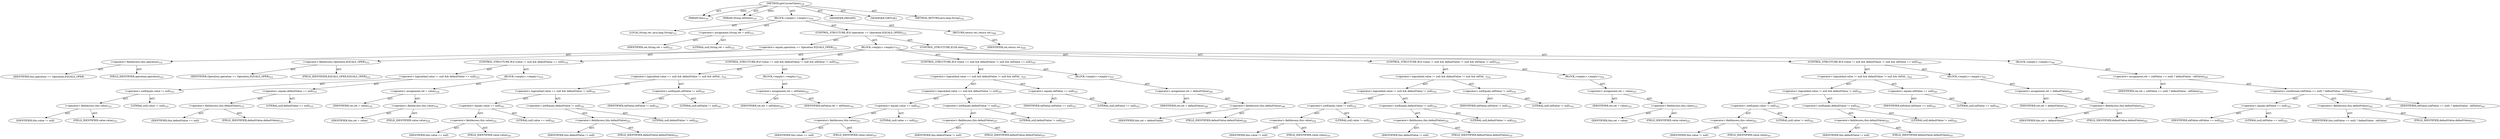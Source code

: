 digraph "getCurrentValue" {  
"111669149717" [label = <(METHOD,getCurrentValue)<SUB>530</SUB>> ]
"115964117028" [label = <(PARAM,this)<SUB>530</SUB>> ]
"115964117029" [label = <(PARAM,String oldValue)<SUB>530</SUB>> ]
"25769803869" [label = <(BLOCK,&lt;empty&gt;,&lt;empty&gt;)<SUB>530</SUB>> ]
"94489280544" [label = <(LOCAL,String ret: java.lang.String)<SUB>531</SUB>> ]
"30064771373" [label = <(&lt;operator&gt;.assignment,String ret = null)<SUB>531</SUB>> ]
"68719476975" [label = <(IDENTIFIER,ret,String ret = null)<SUB>531</SUB>> ]
"90194313256" [label = <(LITERAL,null,String ret = null)<SUB>531</SUB>> ]
"47244640315" [label = <(CONTROL_STRUCTURE,IF,if (operation == Operation.EQUALS_OPER))<SUB>532</SUB>> ]
"30064771374" [label = <(&lt;operator&gt;.equals,operation == Operation.EQUALS_OPER)<SUB>532</SUB>> ]
"30064771375" [label = <(&lt;operator&gt;.fieldAccess,this.operation)<SUB>532</SUB>> ]
"68719476976" [label = <(IDENTIFIER,this,operation == Operation.EQUALS_OPER)> ]
"55834574930" [label = <(FIELD_IDENTIFIER,operation,operation)<SUB>532</SUB>> ]
"30064771376" [label = <(&lt;operator&gt;.fieldAccess,Operation.EQUALS_OPER)<SUB>532</SUB>> ]
"68719476977" [label = <(IDENTIFIER,Operation,operation == Operation.EQUALS_OPER)<SUB>532</SUB>> ]
"55834574931" [label = <(FIELD_IDENTIFIER,EQUALS_OPER,EQUALS_OPER)<SUB>532</SUB>> ]
"25769803870" [label = <(BLOCK,&lt;empty&gt;,&lt;empty&gt;)<SUB>532</SUB>> ]
"47244640316" [label = <(CONTROL_STRUCTURE,IF,if (value != null &amp;&amp; defaultValue == null))<SUB>535</SUB>> ]
"30064771377" [label = <(&lt;operator&gt;.logicalAnd,value != null &amp;&amp; defaultValue == null)<SUB>535</SUB>> ]
"30064771378" [label = <(&lt;operator&gt;.notEquals,value != null)<SUB>535</SUB>> ]
"30064771379" [label = <(&lt;operator&gt;.fieldAccess,this.value)<SUB>535</SUB>> ]
"68719476978" [label = <(IDENTIFIER,this,value != null)> ]
"55834574932" [label = <(FIELD_IDENTIFIER,value,value)<SUB>535</SUB>> ]
"90194313257" [label = <(LITERAL,null,value != null)<SUB>535</SUB>> ]
"30064771380" [label = <(&lt;operator&gt;.equals,defaultValue == null)<SUB>535</SUB>> ]
"30064771381" [label = <(&lt;operator&gt;.fieldAccess,this.defaultValue)<SUB>535</SUB>> ]
"68719476979" [label = <(IDENTIFIER,this,defaultValue == null)> ]
"55834574933" [label = <(FIELD_IDENTIFIER,defaultValue,defaultValue)<SUB>535</SUB>> ]
"90194313258" [label = <(LITERAL,null,defaultValue == null)<SUB>535</SUB>> ]
"25769803871" [label = <(BLOCK,&lt;empty&gt;,&lt;empty&gt;)<SUB>535</SUB>> ]
"30064771382" [label = <(&lt;operator&gt;.assignment,ret = value)<SUB>536</SUB>> ]
"68719476980" [label = <(IDENTIFIER,ret,ret = value)<SUB>536</SUB>> ]
"30064771383" [label = <(&lt;operator&gt;.fieldAccess,this.value)<SUB>536</SUB>> ]
"68719476981" [label = <(IDENTIFIER,this,ret = value)> ]
"55834574934" [label = <(FIELD_IDENTIFIER,value,value)<SUB>536</SUB>> ]
"47244640317" [label = <(CONTROL_STRUCTURE,IF,if (value == null &amp;&amp; defaultValue != null &amp;&amp; oldValue != null))<SUB>541</SUB>> ]
"30064771384" [label = <(&lt;operator&gt;.logicalAnd,value == null &amp;&amp; defaultValue != null &amp;&amp; oldVal...)<SUB>541</SUB>> ]
"30064771385" [label = <(&lt;operator&gt;.logicalAnd,value == null &amp;&amp; defaultValue != null)<SUB>541</SUB>> ]
"30064771386" [label = <(&lt;operator&gt;.equals,value == null)<SUB>541</SUB>> ]
"30064771387" [label = <(&lt;operator&gt;.fieldAccess,this.value)<SUB>541</SUB>> ]
"68719476982" [label = <(IDENTIFIER,this,value == null)> ]
"55834574935" [label = <(FIELD_IDENTIFIER,value,value)<SUB>541</SUB>> ]
"90194313259" [label = <(LITERAL,null,value == null)<SUB>541</SUB>> ]
"30064771388" [label = <(&lt;operator&gt;.notEquals,defaultValue != null)<SUB>541</SUB>> ]
"30064771389" [label = <(&lt;operator&gt;.fieldAccess,this.defaultValue)<SUB>541</SUB>> ]
"68719476983" [label = <(IDENTIFIER,this,defaultValue != null)> ]
"55834574936" [label = <(FIELD_IDENTIFIER,defaultValue,defaultValue)<SUB>541</SUB>> ]
"90194313260" [label = <(LITERAL,null,defaultValue != null)<SUB>541</SUB>> ]
"30064771390" [label = <(&lt;operator&gt;.notEquals,oldValue != null)<SUB>541</SUB>> ]
"68719476984" [label = <(IDENTIFIER,oldValue,oldValue != null)<SUB>541</SUB>> ]
"90194313261" [label = <(LITERAL,null,oldValue != null)<SUB>541</SUB>> ]
"25769803872" [label = <(BLOCK,&lt;empty&gt;,&lt;empty&gt;)<SUB>541</SUB>> ]
"30064771391" [label = <(&lt;operator&gt;.assignment,ret = oldValue)<SUB>542</SUB>> ]
"68719476985" [label = <(IDENTIFIER,ret,ret = oldValue)<SUB>542</SUB>> ]
"68719476986" [label = <(IDENTIFIER,oldValue,ret = oldValue)<SUB>542</SUB>> ]
"47244640318" [label = <(CONTROL_STRUCTURE,IF,if (value == null &amp;&amp; defaultValue != null &amp;&amp; oldValue == null))<SUB>547</SUB>> ]
"30064771392" [label = <(&lt;operator&gt;.logicalAnd,value == null &amp;&amp; defaultValue != null &amp;&amp; oldVal...)<SUB>547</SUB>> ]
"30064771393" [label = <(&lt;operator&gt;.logicalAnd,value == null &amp;&amp; defaultValue != null)<SUB>547</SUB>> ]
"30064771394" [label = <(&lt;operator&gt;.equals,value == null)<SUB>547</SUB>> ]
"30064771395" [label = <(&lt;operator&gt;.fieldAccess,this.value)<SUB>547</SUB>> ]
"68719476987" [label = <(IDENTIFIER,this,value == null)> ]
"55834574937" [label = <(FIELD_IDENTIFIER,value,value)<SUB>547</SUB>> ]
"90194313262" [label = <(LITERAL,null,value == null)<SUB>547</SUB>> ]
"30064771396" [label = <(&lt;operator&gt;.notEquals,defaultValue != null)<SUB>547</SUB>> ]
"30064771397" [label = <(&lt;operator&gt;.fieldAccess,this.defaultValue)<SUB>547</SUB>> ]
"68719476988" [label = <(IDENTIFIER,this,defaultValue != null)> ]
"55834574938" [label = <(FIELD_IDENTIFIER,defaultValue,defaultValue)<SUB>547</SUB>> ]
"90194313263" [label = <(LITERAL,null,defaultValue != null)<SUB>547</SUB>> ]
"30064771398" [label = <(&lt;operator&gt;.equals,oldValue == null)<SUB>547</SUB>> ]
"68719476989" [label = <(IDENTIFIER,oldValue,oldValue == null)<SUB>547</SUB>> ]
"90194313264" [label = <(LITERAL,null,oldValue == null)<SUB>547</SUB>> ]
"25769803873" [label = <(BLOCK,&lt;empty&gt;,&lt;empty&gt;)<SUB>547</SUB>> ]
"30064771399" [label = <(&lt;operator&gt;.assignment,ret = defaultValue)<SUB>548</SUB>> ]
"68719476990" [label = <(IDENTIFIER,ret,ret = defaultValue)<SUB>548</SUB>> ]
"30064771400" [label = <(&lt;operator&gt;.fieldAccess,this.defaultValue)<SUB>548</SUB>> ]
"68719476991" [label = <(IDENTIFIER,this,ret = defaultValue)> ]
"55834574939" [label = <(FIELD_IDENTIFIER,defaultValue,defaultValue)<SUB>548</SUB>> ]
"47244640319" [label = <(CONTROL_STRUCTURE,IF,if (value != null &amp;&amp; defaultValue != null &amp;&amp; oldValue != null))<SUB>554</SUB>> ]
"30064771401" [label = <(&lt;operator&gt;.logicalAnd,value != null &amp;&amp; defaultValue != null &amp;&amp; oldVal...)<SUB>554</SUB>> ]
"30064771402" [label = <(&lt;operator&gt;.logicalAnd,value != null &amp;&amp; defaultValue != null)<SUB>554</SUB>> ]
"30064771403" [label = <(&lt;operator&gt;.notEquals,value != null)<SUB>554</SUB>> ]
"30064771404" [label = <(&lt;operator&gt;.fieldAccess,this.value)<SUB>554</SUB>> ]
"68719476992" [label = <(IDENTIFIER,this,value != null)> ]
"55834574940" [label = <(FIELD_IDENTIFIER,value,value)<SUB>554</SUB>> ]
"90194313265" [label = <(LITERAL,null,value != null)<SUB>554</SUB>> ]
"30064771405" [label = <(&lt;operator&gt;.notEquals,defaultValue != null)<SUB>554</SUB>> ]
"30064771406" [label = <(&lt;operator&gt;.fieldAccess,this.defaultValue)<SUB>554</SUB>> ]
"68719476993" [label = <(IDENTIFIER,this,defaultValue != null)> ]
"55834574941" [label = <(FIELD_IDENTIFIER,defaultValue,defaultValue)<SUB>554</SUB>> ]
"90194313266" [label = <(LITERAL,null,defaultValue != null)<SUB>554</SUB>> ]
"30064771407" [label = <(&lt;operator&gt;.notEquals,oldValue != null)<SUB>554</SUB>> ]
"68719476994" [label = <(IDENTIFIER,oldValue,oldValue != null)<SUB>554</SUB>> ]
"90194313267" [label = <(LITERAL,null,oldValue != null)<SUB>554</SUB>> ]
"25769803874" [label = <(BLOCK,&lt;empty&gt;,&lt;empty&gt;)<SUB>554</SUB>> ]
"30064771408" [label = <(&lt;operator&gt;.assignment,ret = value)<SUB>555</SUB>> ]
"68719476995" [label = <(IDENTIFIER,ret,ret = value)<SUB>555</SUB>> ]
"30064771409" [label = <(&lt;operator&gt;.fieldAccess,this.value)<SUB>555</SUB>> ]
"68719476996" [label = <(IDENTIFIER,this,ret = value)> ]
"55834574942" [label = <(FIELD_IDENTIFIER,value,value)<SUB>555</SUB>> ]
"47244640320" [label = <(CONTROL_STRUCTURE,IF,if (value != null &amp;&amp; defaultValue != null &amp;&amp; oldValue == null))<SUB>561</SUB>> ]
"30064771410" [label = <(&lt;operator&gt;.logicalAnd,value != null &amp;&amp; defaultValue != null &amp;&amp; oldVal...)<SUB>561</SUB>> ]
"30064771411" [label = <(&lt;operator&gt;.logicalAnd,value != null &amp;&amp; defaultValue != null)<SUB>561</SUB>> ]
"30064771412" [label = <(&lt;operator&gt;.notEquals,value != null)<SUB>561</SUB>> ]
"30064771413" [label = <(&lt;operator&gt;.fieldAccess,this.value)<SUB>561</SUB>> ]
"68719476997" [label = <(IDENTIFIER,this,value != null)> ]
"55834574943" [label = <(FIELD_IDENTIFIER,value,value)<SUB>561</SUB>> ]
"90194313268" [label = <(LITERAL,null,value != null)<SUB>561</SUB>> ]
"30064771414" [label = <(&lt;operator&gt;.notEquals,defaultValue != null)<SUB>561</SUB>> ]
"30064771415" [label = <(&lt;operator&gt;.fieldAccess,this.defaultValue)<SUB>561</SUB>> ]
"68719476998" [label = <(IDENTIFIER,this,defaultValue != null)> ]
"55834574944" [label = <(FIELD_IDENTIFIER,defaultValue,defaultValue)<SUB>561</SUB>> ]
"90194313269" [label = <(LITERAL,null,defaultValue != null)<SUB>561</SUB>> ]
"30064771416" [label = <(&lt;operator&gt;.equals,oldValue == null)<SUB>561</SUB>> ]
"68719476999" [label = <(IDENTIFIER,oldValue,oldValue == null)<SUB>561</SUB>> ]
"90194313270" [label = <(LITERAL,null,oldValue == null)<SUB>561</SUB>> ]
"25769803875" [label = <(BLOCK,&lt;empty&gt;,&lt;empty&gt;)<SUB>561</SUB>> ]
"30064771417" [label = <(&lt;operator&gt;.assignment,ret = defaultValue)<SUB>562</SUB>> ]
"68719477000" [label = <(IDENTIFIER,ret,ret = defaultValue)<SUB>562</SUB>> ]
"30064771418" [label = <(&lt;operator&gt;.fieldAccess,this.defaultValue)<SUB>562</SUB>> ]
"68719477001" [label = <(IDENTIFIER,this,ret = defaultValue)> ]
"55834574945" [label = <(FIELD_IDENTIFIER,defaultValue,defaultValue)<SUB>562</SUB>> ]
"47244640321" [label = <(CONTROL_STRUCTURE,ELSE,else)<SUB>564</SUB>> ]
"25769803876" [label = <(BLOCK,&lt;empty&gt;,&lt;empty&gt;)<SUB>564</SUB>> ]
"30064771419" [label = <(&lt;operator&gt;.assignment,ret = (oldValue == null) ? defaultValue : oldValue)<SUB>565</SUB>> ]
"68719477002" [label = <(IDENTIFIER,ret,ret = (oldValue == null) ? defaultValue : oldValue)<SUB>565</SUB>> ]
"30064771420" [label = <(&lt;operator&gt;.conditional,(oldValue == null) ? defaultValue : oldValue)<SUB>565</SUB>> ]
"30064771421" [label = <(&lt;operator&gt;.equals,oldValue == null)<SUB>565</SUB>> ]
"68719477003" [label = <(IDENTIFIER,oldValue,oldValue == null)<SUB>565</SUB>> ]
"90194313271" [label = <(LITERAL,null,oldValue == null)<SUB>565</SUB>> ]
"30064771422" [label = <(&lt;operator&gt;.fieldAccess,this.defaultValue)<SUB>565</SUB>> ]
"68719477004" [label = <(IDENTIFIER,this,(oldValue == null) ? defaultValue : oldValue)> ]
"55834574946" [label = <(FIELD_IDENTIFIER,defaultValue,defaultValue)<SUB>565</SUB>> ]
"68719477005" [label = <(IDENTIFIER,oldValue,(oldValue == null) ? defaultValue : oldValue)<SUB>565</SUB>> ]
"146028888066" [label = <(RETURN,return ret;,return ret;)<SUB>568</SUB>> ]
"68719477006" [label = <(IDENTIFIER,ret,return ret;)<SUB>568</SUB>> ]
"133143986236" [label = <(MODIFIER,PRIVATE)> ]
"133143986237" [label = <(MODIFIER,VIRTUAL)> ]
"128849018901" [label = <(METHOD_RETURN,java.lang.String)<SUB>530</SUB>> ]
  "111669149717" -> "115964117028"  [ label = "AST: "] 
  "111669149717" -> "115964117029"  [ label = "AST: "] 
  "111669149717" -> "25769803869"  [ label = "AST: "] 
  "111669149717" -> "133143986236"  [ label = "AST: "] 
  "111669149717" -> "133143986237"  [ label = "AST: "] 
  "111669149717" -> "128849018901"  [ label = "AST: "] 
  "25769803869" -> "94489280544"  [ label = "AST: "] 
  "25769803869" -> "30064771373"  [ label = "AST: "] 
  "25769803869" -> "47244640315"  [ label = "AST: "] 
  "25769803869" -> "146028888066"  [ label = "AST: "] 
  "30064771373" -> "68719476975"  [ label = "AST: "] 
  "30064771373" -> "90194313256"  [ label = "AST: "] 
  "47244640315" -> "30064771374"  [ label = "AST: "] 
  "47244640315" -> "25769803870"  [ label = "AST: "] 
  "47244640315" -> "47244640321"  [ label = "AST: "] 
  "30064771374" -> "30064771375"  [ label = "AST: "] 
  "30064771374" -> "30064771376"  [ label = "AST: "] 
  "30064771375" -> "68719476976"  [ label = "AST: "] 
  "30064771375" -> "55834574930"  [ label = "AST: "] 
  "30064771376" -> "68719476977"  [ label = "AST: "] 
  "30064771376" -> "55834574931"  [ label = "AST: "] 
  "25769803870" -> "47244640316"  [ label = "AST: "] 
  "25769803870" -> "47244640317"  [ label = "AST: "] 
  "25769803870" -> "47244640318"  [ label = "AST: "] 
  "25769803870" -> "47244640319"  [ label = "AST: "] 
  "25769803870" -> "47244640320"  [ label = "AST: "] 
  "47244640316" -> "30064771377"  [ label = "AST: "] 
  "47244640316" -> "25769803871"  [ label = "AST: "] 
  "30064771377" -> "30064771378"  [ label = "AST: "] 
  "30064771377" -> "30064771380"  [ label = "AST: "] 
  "30064771378" -> "30064771379"  [ label = "AST: "] 
  "30064771378" -> "90194313257"  [ label = "AST: "] 
  "30064771379" -> "68719476978"  [ label = "AST: "] 
  "30064771379" -> "55834574932"  [ label = "AST: "] 
  "30064771380" -> "30064771381"  [ label = "AST: "] 
  "30064771380" -> "90194313258"  [ label = "AST: "] 
  "30064771381" -> "68719476979"  [ label = "AST: "] 
  "30064771381" -> "55834574933"  [ label = "AST: "] 
  "25769803871" -> "30064771382"  [ label = "AST: "] 
  "30064771382" -> "68719476980"  [ label = "AST: "] 
  "30064771382" -> "30064771383"  [ label = "AST: "] 
  "30064771383" -> "68719476981"  [ label = "AST: "] 
  "30064771383" -> "55834574934"  [ label = "AST: "] 
  "47244640317" -> "30064771384"  [ label = "AST: "] 
  "47244640317" -> "25769803872"  [ label = "AST: "] 
  "30064771384" -> "30064771385"  [ label = "AST: "] 
  "30064771384" -> "30064771390"  [ label = "AST: "] 
  "30064771385" -> "30064771386"  [ label = "AST: "] 
  "30064771385" -> "30064771388"  [ label = "AST: "] 
  "30064771386" -> "30064771387"  [ label = "AST: "] 
  "30064771386" -> "90194313259"  [ label = "AST: "] 
  "30064771387" -> "68719476982"  [ label = "AST: "] 
  "30064771387" -> "55834574935"  [ label = "AST: "] 
  "30064771388" -> "30064771389"  [ label = "AST: "] 
  "30064771388" -> "90194313260"  [ label = "AST: "] 
  "30064771389" -> "68719476983"  [ label = "AST: "] 
  "30064771389" -> "55834574936"  [ label = "AST: "] 
  "30064771390" -> "68719476984"  [ label = "AST: "] 
  "30064771390" -> "90194313261"  [ label = "AST: "] 
  "25769803872" -> "30064771391"  [ label = "AST: "] 
  "30064771391" -> "68719476985"  [ label = "AST: "] 
  "30064771391" -> "68719476986"  [ label = "AST: "] 
  "47244640318" -> "30064771392"  [ label = "AST: "] 
  "47244640318" -> "25769803873"  [ label = "AST: "] 
  "30064771392" -> "30064771393"  [ label = "AST: "] 
  "30064771392" -> "30064771398"  [ label = "AST: "] 
  "30064771393" -> "30064771394"  [ label = "AST: "] 
  "30064771393" -> "30064771396"  [ label = "AST: "] 
  "30064771394" -> "30064771395"  [ label = "AST: "] 
  "30064771394" -> "90194313262"  [ label = "AST: "] 
  "30064771395" -> "68719476987"  [ label = "AST: "] 
  "30064771395" -> "55834574937"  [ label = "AST: "] 
  "30064771396" -> "30064771397"  [ label = "AST: "] 
  "30064771396" -> "90194313263"  [ label = "AST: "] 
  "30064771397" -> "68719476988"  [ label = "AST: "] 
  "30064771397" -> "55834574938"  [ label = "AST: "] 
  "30064771398" -> "68719476989"  [ label = "AST: "] 
  "30064771398" -> "90194313264"  [ label = "AST: "] 
  "25769803873" -> "30064771399"  [ label = "AST: "] 
  "30064771399" -> "68719476990"  [ label = "AST: "] 
  "30064771399" -> "30064771400"  [ label = "AST: "] 
  "30064771400" -> "68719476991"  [ label = "AST: "] 
  "30064771400" -> "55834574939"  [ label = "AST: "] 
  "47244640319" -> "30064771401"  [ label = "AST: "] 
  "47244640319" -> "25769803874"  [ label = "AST: "] 
  "30064771401" -> "30064771402"  [ label = "AST: "] 
  "30064771401" -> "30064771407"  [ label = "AST: "] 
  "30064771402" -> "30064771403"  [ label = "AST: "] 
  "30064771402" -> "30064771405"  [ label = "AST: "] 
  "30064771403" -> "30064771404"  [ label = "AST: "] 
  "30064771403" -> "90194313265"  [ label = "AST: "] 
  "30064771404" -> "68719476992"  [ label = "AST: "] 
  "30064771404" -> "55834574940"  [ label = "AST: "] 
  "30064771405" -> "30064771406"  [ label = "AST: "] 
  "30064771405" -> "90194313266"  [ label = "AST: "] 
  "30064771406" -> "68719476993"  [ label = "AST: "] 
  "30064771406" -> "55834574941"  [ label = "AST: "] 
  "30064771407" -> "68719476994"  [ label = "AST: "] 
  "30064771407" -> "90194313267"  [ label = "AST: "] 
  "25769803874" -> "30064771408"  [ label = "AST: "] 
  "30064771408" -> "68719476995"  [ label = "AST: "] 
  "30064771408" -> "30064771409"  [ label = "AST: "] 
  "30064771409" -> "68719476996"  [ label = "AST: "] 
  "30064771409" -> "55834574942"  [ label = "AST: "] 
  "47244640320" -> "30064771410"  [ label = "AST: "] 
  "47244640320" -> "25769803875"  [ label = "AST: "] 
  "30064771410" -> "30064771411"  [ label = "AST: "] 
  "30064771410" -> "30064771416"  [ label = "AST: "] 
  "30064771411" -> "30064771412"  [ label = "AST: "] 
  "30064771411" -> "30064771414"  [ label = "AST: "] 
  "30064771412" -> "30064771413"  [ label = "AST: "] 
  "30064771412" -> "90194313268"  [ label = "AST: "] 
  "30064771413" -> "68719476997"  [ label = "AST: "] 
  "30064771413" -> "55834574943"  [ label = "AST: "] 
  "30064771414" -> "30064771415"  [ label = "AST: "] 
  "30064771414" -> "90194313269"  [ label = "AST: "] 
  "30064771415" -> "68719476998"  [ label = "AST: "] 
  "30064771415" -> "55834574944"  [ label = "AST: "] 
  "30064771416" -> "68719476999"  [ label = "AST: "] 
  "30064771416" -> "90194313270"  [ label = "AST: "] 
  "25769803875" -> "30064771417"  [ label = "AST: "] 
  "30064771417" -> "68719477000"  [ label = "AST: "] 
  "30064771417" -> "30064771418"  [ label = "AST: "] 
  "30064771418" -> "68719477001"  [ label = "AST: "] 
  "30064771418" -> "55834574945"  [ label = "AST: "] 
  "47244640321" -> "25769803876"  [ label = "AST: "] 
  "25769803876" -> "30064771419"  [ label = "AST: "] 
  "30064771419" -> "68719477002"  [ label = "AST: "] 
  "30064771419" -> "30064771420"  [ label = "AST: "] 
  "30064771420" -> "30064771421"  [ label = "AST: "] 
  "30064771420" -> "30064771422"  [ label = "AST: "] 
  "30064771420" -> "68719477005"  [ label = "AST: "] 
  "30064771421" -> "68719477003"  [ label = "AST: "] 
  "30064771421" -> "90194313271"  [ label = "AST: "] 
  "30064771422" -> "68719477004"  [ label = "AST: "] 
  "30064771422" -> "55834574946"  [ label = "AST: "] 
  "146028888066" -> "68719477006"  [ label = "AST: "] 
  "111669149717" -> "115964117028"  [ label = "DDG: "] 
  "111669149717" -> "115964117029"  [ label = "DDG: "] 
}
